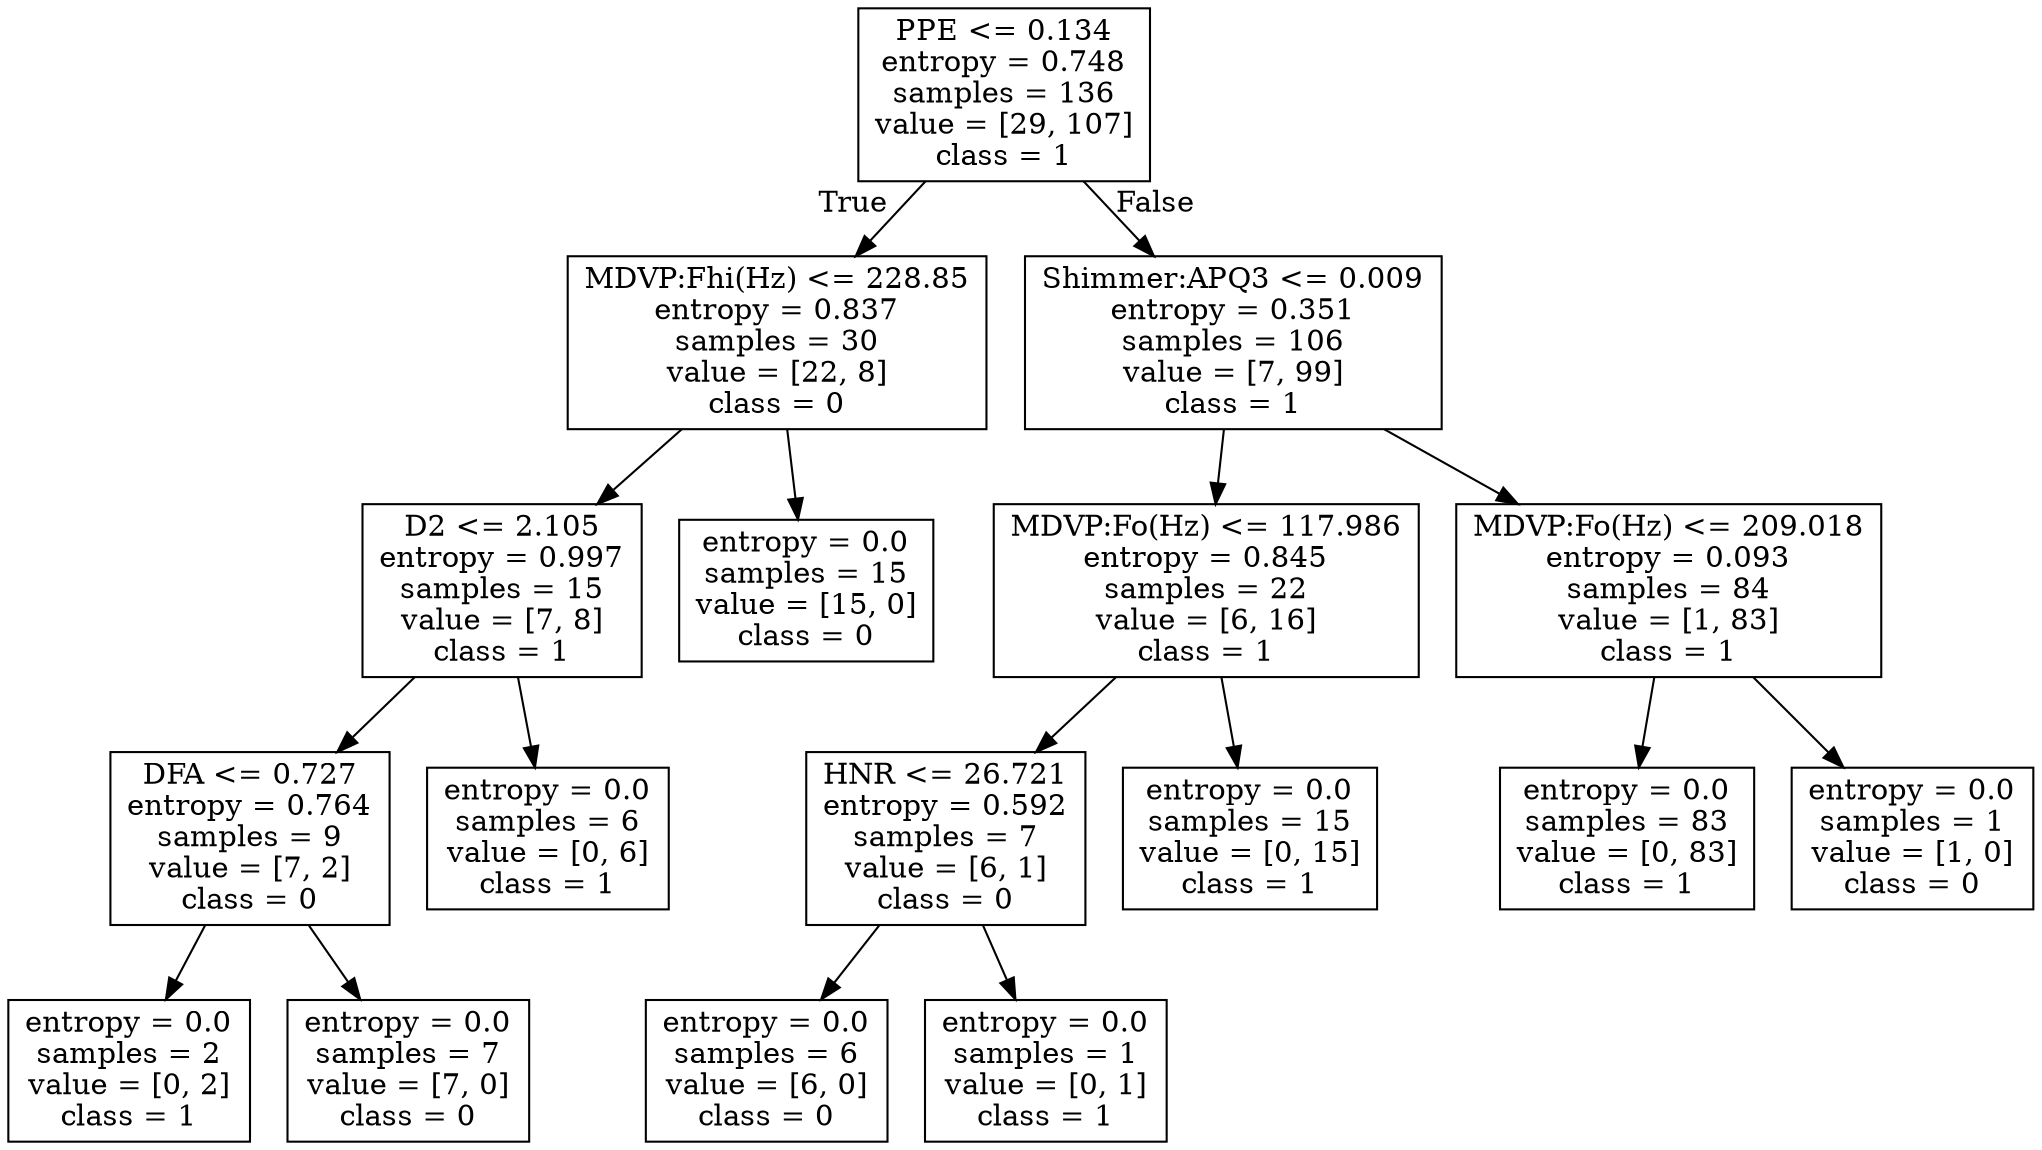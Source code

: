 digraph Tree {
node [shape=box] ;
0 [label="PPE <= 0.134\nentropy = 0.748\nsamples = 136\nvalue = [29, 107]\nclass = 1"] ;
1 [label="MDVP:Fhi(Hz) <= 228.85\nentropy = 0.837\nsamples = 30\nvalue = [22, 8]\nclass = 0"] ;
0 -> 1 [labeldistance=2.5, labelangle=45, headlabel="True"] ;
2 [label="D2 <= 2.105\nentropy = 0.997\nsamples = 15\nvalue = [7, 8]\nclass = 1"] ;
1 -> 2 ;
3 [label="DFA <= 0.727\nentropy = 0.764\nsamples = 9\nvalue = [7, 2]\nclass = 0"] ;
2 -> 3 ;
4 [label="entropy = 0.0\nsamples = 2\nvalue = [0, 2]\nclass = 1"] ;
3 -> 4 ;
5 [label="entropy = 0.0\nsamples = 7\nvalue = [7, 0]\nclass = 0"] ;
3 -> 5 ;
6 [label="entropy = 0.0\nsamples = 6\nvalue = [0, 6]\nclass = 1"] ;
2 -> 6 ;
7 [label="entropy = 0.0\nsamples = 15\nvalue = [15, 0]\nclass = 0"] ;
1 -> 7 ;
8 [label="Shimmer:APQ3 <= 0.009\nentropy = 0.351\nsamples = 106\nvalue = [7, 99]\nclass = 1"] ;
0 -> 8 [labeldistance=2.5, labelangle=-45, headlabel="False"] ;
9 [label="MDVP:Fo(Hz) <= 117.986\nentropy = 0.845\nsamples = 22\nvalue = [6, 16]\nclass = 1"] ;
8 -> 9 ;
10 [label="HNR <= 26.721\nentropy = 0.592\nsamples = 7\nvalue = [6, 1]\nclass = 0"] ;
9 -> 10 ;
11 [label="entropy = 0.0\nsamples = 6\nvalue = [6, 0]\nclass = 0"] ;
10 -> 11 ;
12 [label="entropy = 0.0\nsamples = 1\nvalue = [0, 1]\nclass = 1"] ;
10 -> 12 ;
13 [label="entropy = 0.0\nsamples = 15\nvalue = [0, 15]\nclass = 1"] ;
9 -> 13 ;
14 [label="MDVP:Fo(Hz) <= 209.018\nentropy = 0.093\nsamples = 84\nvalue = [1, 83]\nclass = 1"] ;
8 -> 14 ;
15 [label="entropy = 0.0\nsamples = 83\nvalue = [0, 83]\nclass = 1"] ;
14 -> 15 ;
16 [label="entropy = 0.0\nsamples = 1\nvalue = [1, 0]\nclass = 0"] ;
14 -> 16 ;
}